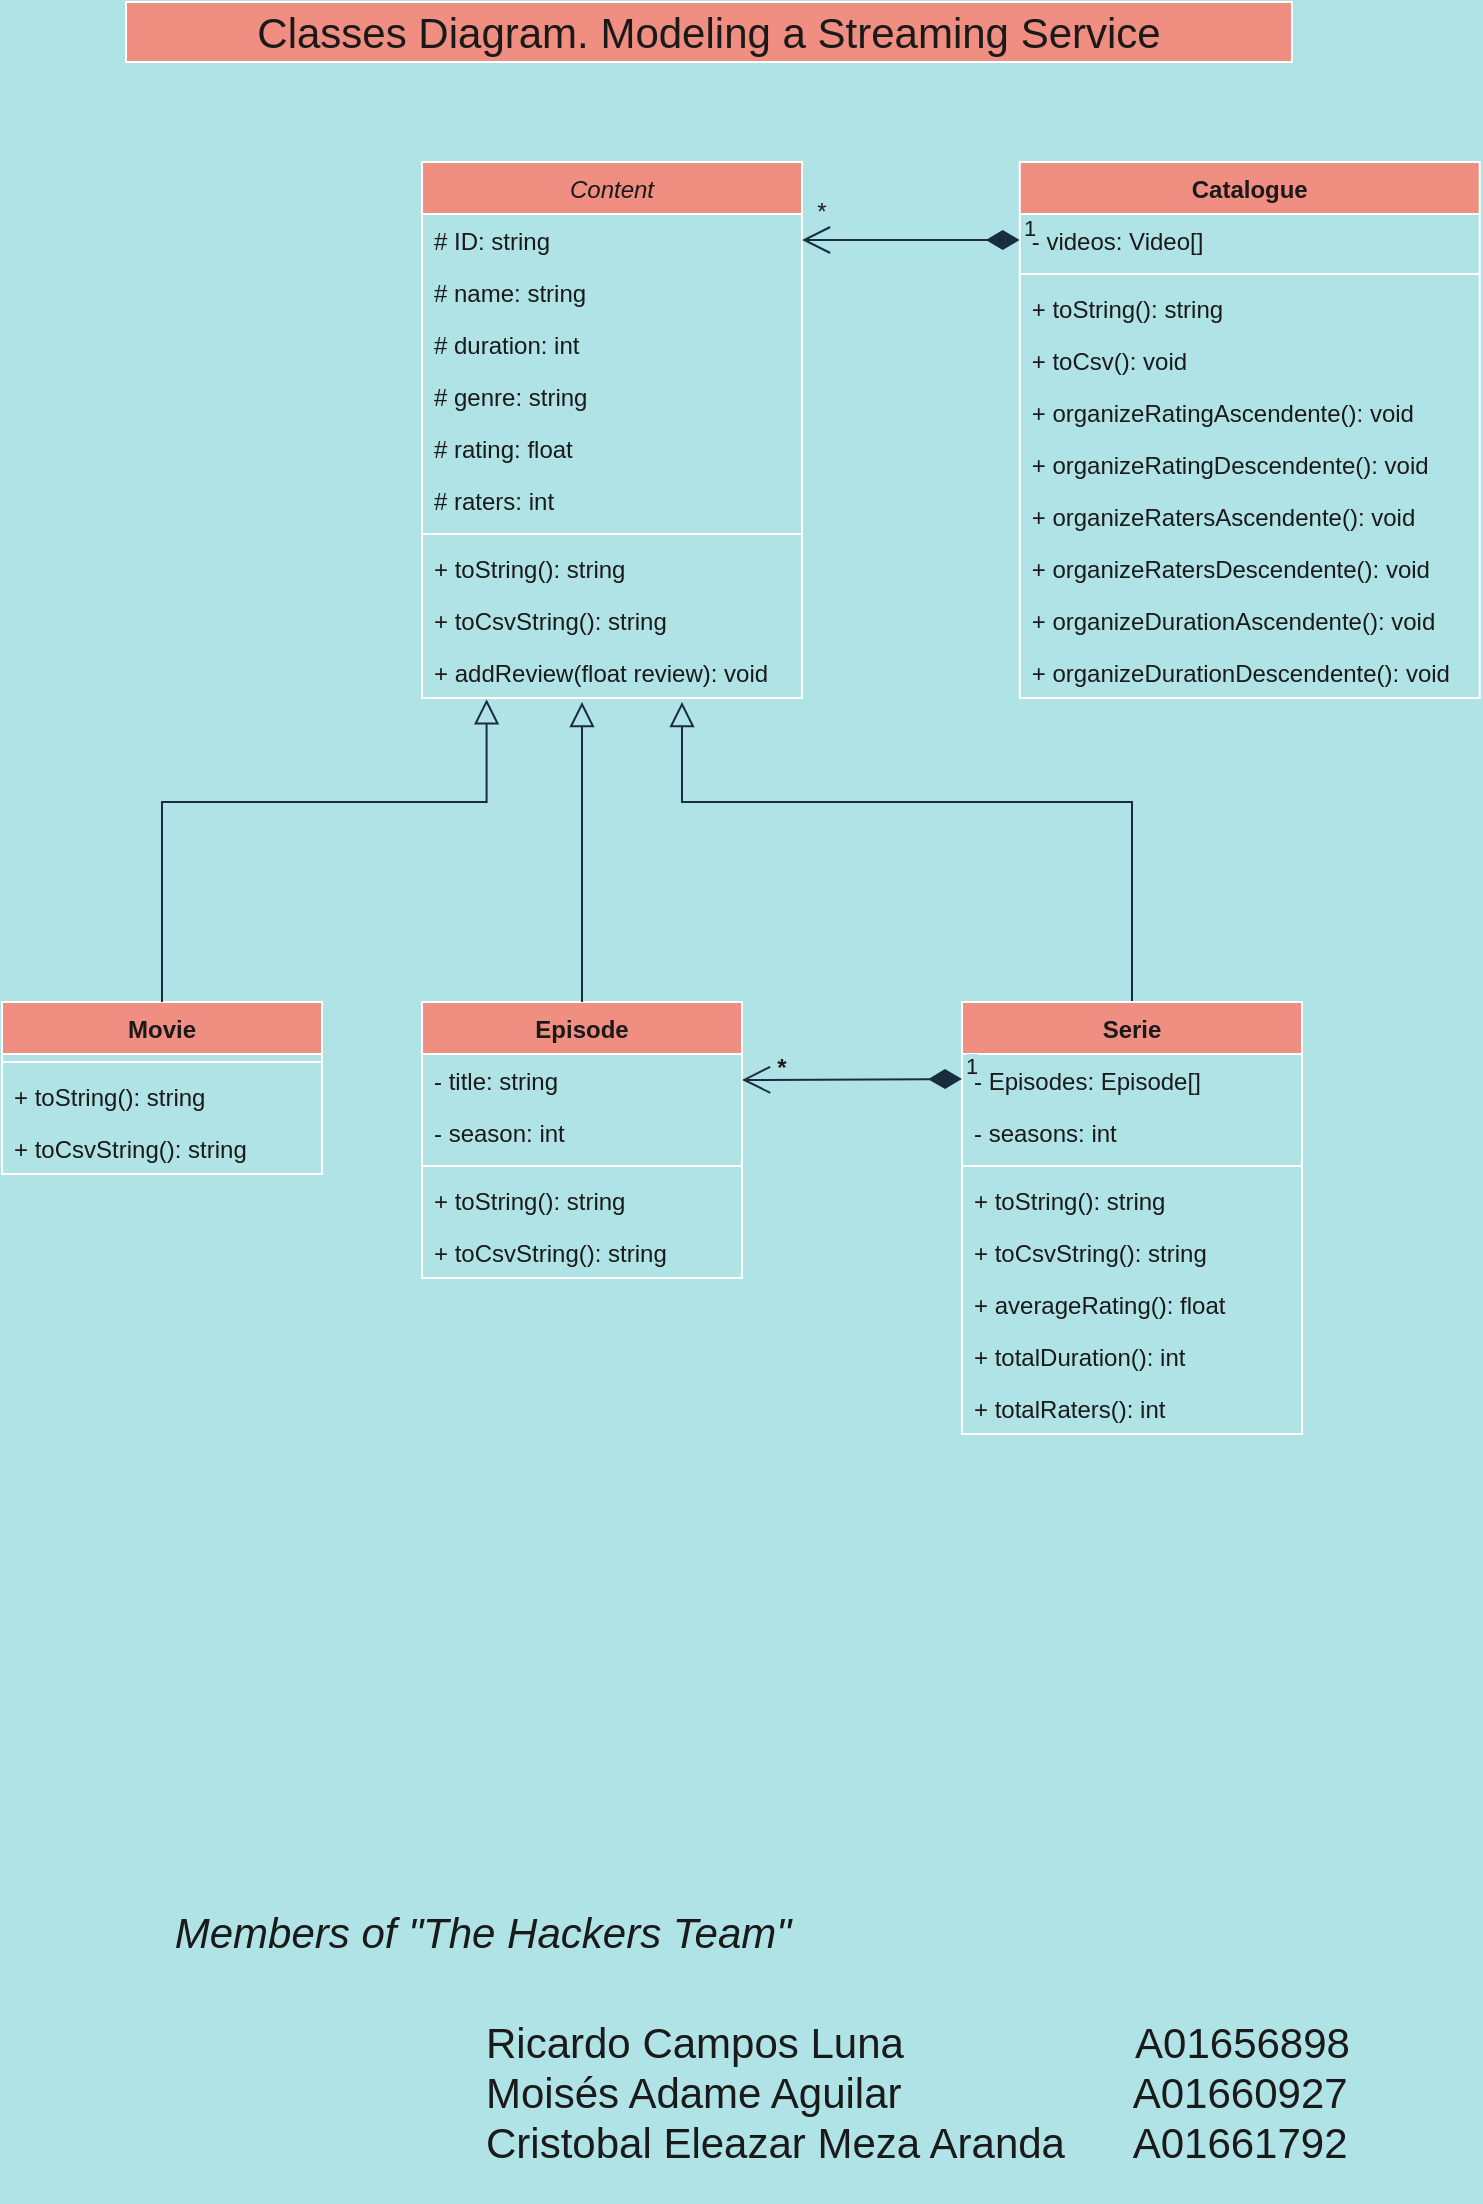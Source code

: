 <mxfile version="20.0.1" type="github">
  <diagram id="C5RBs43oDa-KdzZeNtuy" name="Page-1">
    <mxGraphModel dx="1113" dy="749" grid="1" gridSize="10" guides="1" tooltips="1" connect="1" arrows="1" fold="1" page="1" pageScale="1" pageWidth="827" pageHeight="1169" background="#B0E3E6" math="0" shadow="0">
      <root>
        <mxCell id="WIyWlLk6GJQsqaUBKTNV-0" />
        <mxCell id="WIyWlLk6GJQsqaUBKTNV-1" parent="WIyWlLk6GJQsqaUBKTNV-0" />
        <mxCell id="zkfFHV4jXpPFQw0GAbJ--0" value="Content" style="swimlane;fontStyle=2;align=center;verticalAlign=top;childLayout=stackLayout;horizontal=1;startSize=26;horizontalStack=0;resizeParent=1;resizeLast=0;collapsible=1;marginBottom=0;rounded=0;shadow=0;strokeWidth=1;fillColor=#F08E81;strokeColor=#FFFFFF;fontColor=#1A1A1A;" parent="WIyWlLk6GJQsqaUBKTNV-1" vertex="1">
          <mxGeometry x="270" y="120" width="190" height="268" as="geometry">
            <mxRectangle x="230" y="140" width="160" height="26" as="alternateBounds" />
          </mxGeometry>
        </mxCell>
        <mxCell id="zkfFHV4jXpPFQw0GAbJ--1" value="# ID: string" style="text;align=left;verticalAlign=top;spacingLeft=4;spacingRight=4;overflow=hidden;rotatable=0;points=[[0,0.5],[1,0.5]];portConstraint=eastwest;fontColor=#1A1A1A;" parent="zkfFHV4jXpPFQw0GAbJ--0" vertex="1">
          <mxGeometry y="26" width="190" height="26" as="geometry" />
        </mxCell>
        <mxCell id="zkfFHV4jXpPFQw0GAbJ--2" value="# name: string" style="text;align=left;verticalAlign=top;spacingLeft=4;spacingRight=4;overflow=hidden;rotatable=0;points=[[0,0.5],[1,0.5]];portConstraint=eastwest;rounded=0;shadow=0;html=0;fontColor=#1A1A1A;" parent="zkfFHV4jXpPFQw0GAbJ--0" vertex="1">
          <mxGeometry y="52" width="190" height="26" as="geometry" />
        </mxCell>
        <mxCell id="zkfFHV4jXpPFQw0GAbJ--3" value="# duration: int" style="text;align=left;verticalAlign=top;spacingLeft=4;spacingRight=4;overflow=hidden;rotatable=0;points=[[0,0.5],[1,0.5]];portConstraint=eastwest;rounded=0;shadow=0;html=0;fontColor=#1A1A1A;" parent="zkfFHV4jXpPFQw0GAbJ--0" vertex="1">
          <mxGeometry y="78" width="190" height="26" as="geometry" />
        </mxCell>
        <mxCell id="AMaUi16fmhMt9reRbqXN-0" value="# genre: string" style="text;align=left;verticalAlign=top;spacingLeft=4;spacingRight=4;overflow=hidden;rotatable=0;points=[[0,0.5],[1,0.5]];portConstraint=eastwest;rounded=0;shadow=0;html=0;fontColor=#1A1A1A;" parent="zkfFHV4jXpPFQw0GAbJ--0" vertex="1">
          <mxGeometry y="104" width="190" height="26" as="geometry" />
        </mxCell>
        <mxCell id="AMaUi16fmhMt9reRbqXN-1" value="# rating: float" style="text;align=left;verticalAlign=top;spacingLeft=4;spacingRight=4;overflow=hidden;rotatable=0;points=[[0,0.5],[1,0.5]];portConstraint=eastwest;fontColor=#1A1A1A;" parent="zkfFHV4jXpPFQw0GAbJ--0" vertex="1">
          <mxGeometry y="130" width="190" height="26" as="geometry" />
        </mxCell>
        <mxCell id="BC7kbI5_zOE68ADHCNBL-0" value="# raters: int" style="text;align=left;verticalAlign=top;spacingLeft=4;spacingRight=4;overflow=hidden;rotatable=0;points=[[0,0.5],[1,0.5]];portConstraint=eastwest;fontColor=#1A1A1A;" parent="zkfFHV4jXpPFQw0GAbJ--0" vertex="1">
          <mxGeometry y="156" width="190" height="26" as="geometry" />
        </mxCell>
        <mxCell id="zkfFHV4jXpPFQw0GAbJ--4" value="" style="line;html=1;strokeWidth=1;align=left;verticalAlign=middle;spacingTop=-1;spacingLeft=3;spacingRight=3;rotatable=0;labelPosition=right;points=[];portConstraint=eastwest;labelBackgroundColor=#B0E3E6;fillColor=#F08E81;strokeColor=#FFFFFF;fontColor=#1A1A1A;" parent="zkfFHV4jXpPFQw0GAbJ--0" vertex="1">
          <mxGeometry y="182" width="190" height="8" as="geometry" />
        </mxCell>
        <mxCell id="zkfFHV4jXpPFQw0GAbJ--5" value="+ toString(): string" style="text;align=left;verticalAlign=top;spacingLeft=4;spacingRight=4;overflow=hidden;rotatable=0;points=[[0,0.5],[1,0.5]];portConstraint=eastwest;fontColor=#1A1A1A;" parent="zkfFHV4jXpPFQw0GAbJ--0" vertex="1">
          <mxGeometry y="190" width="190" height="26" as="geometry" />
        </mxCell>
        <mxCell id="Mh1Fta0PjNpnfT2ugtoa-0" value="+ toCsvString(): string" style="text;align=left;verticalAlign=top;spacingLeft=4;spacingRight=4;overflow=hidden;rotatable=0;points=[[0,0.5],[1,0.5]];portConstraint=eastwest;fontColor=#1A1A1A;" parent="zkfFHV4jXpPFQw0GAbJ--0" vertex="1">
          <mxGeometry y="216" width="190" height="26" as="geometry" />
        </mxCell>
        <mxCell id="Mh1Fta0PjNpnfT2ugtoa-5" value="+ addReview(float review): void" style="text;align=left;verticalAlign=top;spacingLeft=4;spacingRight=4;overflow=hidden;rotatable=0;points=[[0,0.5],[1,0.5]];portConstraint=eastwest;fontColor=#1A1A1A;" parent="zkfFHV4jXpPFQw0GAbJ--0" vertex="1">
          <mxGeometry y="242" width="190" height="26" as="geometry" />
        </mxCell>
        <mxCell id="zkfFHV4jXpPFQw0GAbJ--6" value="Movie" style="swimlane;fontStyle=1;align=center;verticalAlign=top;childLayout=stackLayout;horizontal=1;startSize=26;horizontalStack=0;resizeParent=1;resizeLast=0;collapsible=1;marginBottom=0;rounded=0;shadow=0;strokeWidth=1;fillColor=#F08E81;strokeColor=#FFFFFF;fontColor=#1A1A1A;" parent="WIyWlLk6GJQsqaUBKTNV-1" vertex="1">
          <mxGeometry x="60" y="539.99" width="160" height="86" as="geometry">
            <mxRectangle x="130" y="380" width="160" height="26" as="alternateBounds" />
          </mxGeometry>
        </mxCell>
        <mxCell id="zkfFHV4jXpPFQw0GAbJ--9" value="" style="line;html=1;strokeWidth=1;align=left;verticalAlign=middle;spacingTop=-1;spacingLeft=3;spacingRight=3;rotatable=0;labelPosition=right;points=[];portConstraint=eastwest;labelBackgroundColor=#B0E3E6;fillColor=#F08E81;strokeColor=#FFFFFF;fontColor=#1A1A1A;" parent="zkfFHV4jXpPFQw0GAbJ--6" vertex="1">
          <mxGeometry y="26" width="160" height="8" as="geometry" />
        </mxCell>
        <mxCell id="zkfFHV4jXpPFQw0GAbJ--11" value="+ toString(): string" style="text;align=left;verticalAlign=top;spacingLeft=4;spacingRight=4;overflow=hidden;rotatable=0;points=[[0,0.5],[1,0.5]];portConstraint=eastwest;fontColor=#1A1A1A;" parent="zkfFHV4jXpPFQw0GAbJ--6" vertex="1">
          <mxGeometry y="34" width="160" height="26" as="geometry" />
        </mxCell>
        <mxCell id="Mh1Fta0PjNpnfT2ugtoa-16" value="+ toCsvString(): string" style="text;align=left;verticalAlign=top;spacingLeft=4;spacingRight=4;overflow=hidden;rotatable=0;points=[[0,0.5],[1,0.5]];portConstraint=eastwest;fontColor=#1A1A1A;" parent="zkfFHV4jXpPFQw0GAbJ--6" vertex="1">
          <mxGeometry y="60" width="160" height="26" as="geometry" />
        </mxCell>
        <mxCell id="zkfFHV4jXpPFQw0GAbJ--12" value="" style="endArrow=block;endSize=10;endFill=0;shadow=0;strokeWidth=1;rounded=0;edgeStyle=elbowEdgeStyle;elbow=vertical;labelBackgroundColor=#B0E3E6;strokeColor=#182E3E;fontColor=#1A1A1A;entryX=0.17;entryY=1.025;entryDx=0;entryDy=0;entryPerimeter=0;" parent="WIyWlLk6GJQsqaUBKTNV-1" source="zkfFHV4jXpPFQw0GAbJ--6" edge="1" target="Mh1Fta0PjNpnfT2ugtoa-5">
          <mxGeometry width="160" relative="1" as="geometry">
            <mxPoint x="200" y="342.99" as="sourcePoint" />
            <mxPoint x="350" y="390" as="targetPoint" />
            <Array as="points">
              <mxPoint x="310" y="440" />
              <mxPoint x="330" y="440" />
              <mxPoint x="230" y="490" />
            </Array>
          </mxGeometry>
        </mxCell>
        <mxCell id="zkfFHV4jXpPFQw0GAbJ--13" value="Episode" style="swimlane;fontStyle=1;align=center;verticalAlign=top;childLayout=stackLayout;horizontal=1;startSize=26;horizontalStack=0;resizeParent=1;resizeLast=0;collapsible=1;marginBottom=0;rounded=0;shadow=0;strokeWidth=1;fillColor=#F08E81;strokeColor=#FFFFFF;fontColor=#1A1A1A;" parent="WIyWlLk6GJQsqaUBKTNV-1" vertex="1">
          <mxGeometry x="270" y="539.99" width="160" height="138" as="geometry">
            <mxRectangle x="340" y="380" width="170" height="26" as="alternateBounds" />
          </mxGeometry>
        </mxCell>
        <mxCell id="zkfFHV4jXpPFQw0GAbJ--14" value="- title: string" style="text;align=left;verticalAlign=top;spacingLeft=4;spacingRight=4;overflow=hidden;rotatable=0;points=[[0,0.5],[1,0.5]];portConstraint=eastwest;fontColor=#1A1A1A;" parent="zkfFHV4jXpPFQw0GAbJ--13" vertex="1">
          <mxGeometry y="26" width="160" height="26" as="geometry" />
        </mxCell>
        <mxCell id="AMaUi16fmhMt9reRbqXN-7" value="- season: int" style="text;align=left;verticalAlign=top;spacingLeft=4;spacingRight=4;overflow=hidden;rotatable=0;points=[[0,0.5],[1,0.5]];portConstraint=eastwest;fontColor=#1A1A1A;" parent="zkfFHV4jXpPFQw0GAbJ--13" vertex="1">
          <mxGeometry y="52" width="160" height="26" as="geometry" />
        </mxCell>
        <mxCell id="zkfFHV4jXpPFQw0GAbJ--15" value="" style="line;html=1;strokeWidth=1;align=left;verticalAlign=middle;spacingTop=-1;spacingLeft=3;spacingRight=3;rotatable=0;labelPosition=right;points=[];portConstraint=eastwest;labelBackgroundColor=#B0E3E6;fillColor=#F08E81;strokeColor=#FFFFFF;fontColor=#1A1A1A;" parent="zkfFHV4jXpPFQw0GAbJ--13" vertex="1">
          <mxGeometry y="78" width="160" height="8" as="geometry" />
        </mxCell>
        <mxCell id="AMaUi16fmhMt9reRbqXN-8" value="+ toString(): string" style="text;align=left;verticalAlign=top;spacingLeft=4;spacingRight=4;overflow=hidden;rotatable=0;points=[[0,0.5],[1,0.5]];portConstraint=eastwest;fontColor=#1A1A1A;" parent="zkfFHV4jXpPFQw0GAbJ--13" vertex="1">
          <mxGeometry y="86" width="160" height="26" as="geometry" />
        </mxCell>
        <mxCell id="Mh1Fta0PjNpnfT2ugtoa-15" value="+ toCsvString(): string" style="text;align=left;verticalAlign=top;spacingLeft=4;spacingRight=4;overflow=hidden;rotatable=0;points=[[0,0.5],[1,0.5]];portConstraint=eastwest;fontColor=#1A1A1A;" parent="zkfFHV4jXpPFQw0GAbJ--13" vertex="1">
          <mxGeometry y="112" width="160" height="26" as="geometry" />
        </mxCell>
        <mxCell id="zkfFHV4jXpPFQw0GAbJ--16" value="" style="endArrow=block;endSize=10;endFill=0;shadow=0;strokeWidth=1;rounded=0;edgeStyle=elbowEdgeStyle;elbow=vertical;labelBackgroundColor=#B0E3E6;strokeColor=#182E3E;fontColor=#1A1A1A;" parent="WIyWlLk6GJQsqaUBKTNV-1" source="zkfFHV4jXpPFQw0GAbJ--13" edge="1">
          <mxGeometry width="160" relative="1" as="geometry">
            <mxPoint x="210" y="512.99" as="sourcePoint" />
            <mxPoint x="350" y="390" as="targetPoint" />
          </mxGeometry>
        </mxCell>
        <mxCell id="AMaUi16fmhMt9reRbqXN-2" value="&lt;font style=&quot;font-size: 21px;&quot;&gt;Classes Diagram. Modeling a Streaming Service&lt;/font&gt;" style="text;html=1;strokeColor=#FFFFFF;fillColor=#F08E81;align=center;verticalAlign=middle;whiteSpace=wrap;rounded=0;fontColor=#1A1A1A;" parent="WIyWlLk6GJQsqaUBKTNV-1" vertex="1">
          <mxGeometry x="122" y="40" width="583" height="30" as="geometry" />
        </mxCell>
        <mxCell id="Mh1Fta0PjNpnfT2ugtoa-14" style="edgeStyle=orthogonalEdgeStyle;rounded=0;orthogonalLoop=1;jettySize=auto;html=1;exitX=0.5;exitY=0;exitDx=0;exitDy=0;endArrow=block;endFill=0;endSize=10;labelBackgroundColor=#B0E3E6;strokeColor=#182E3E;fontColor=#1A1A1A;" parent="WIyWlLk6GJQsqaUBKTNV-1" source="AMaUi16fmhMt9reRbqXN-3" edge="1">
          <mxGeometry relative="1" as="geometry">
            <mxPoint x="400" y="390" as="targetPoint" />
            <Array as="points">
              <mxPoint x="625" y="440" />
              <mxPoint x="400" y="440" />
              <mxPoint x="400" y="390" />
            </Array>
          </mxGeometry>
        </mxCell>
        <mxCell id="AMaUi16fmhMt9reRbqXN-3" value="Serie" style="swimlane;fontStyle=1;align=center;verticalAlign=top;childLayout=stackLayout;horizontal=1;startSize=26;horizontalStack=0;resizeParent=1;resizeParentMax=0;resizeLast=0;collapsible=1;marginBottom=0;fillColor=#F08E81;strokeColor=#FFFFFF;fontColor=#1A1A1A;" parent="WIyWlLk6GJQsqaUBKTNV-1" vertex="1">
          <mxGeometry x="540" y="539.99" width="170" height="216" as="geometry" />
        </mxCell>
        <mxCell id="AMaUi16fmhMt9reRbqXN-9" value="1" style="endArrow=open;html=1;endSize=12;startArrow=diamondThin;startSize=14;startFill=1;edgeStyle=orthogonalEdgeStyle;align=left;verticalAlign=bottom;rounded=0;entryX=1;entryY=0.5;entryDx=0;entryDy=0;labelBackgroundColor=#B0E3E6;strokeColor=#182E3E;fontColor=#1A1A1A;" parent="AMaUi16fmhMt9reRbqXN-3" target="zkfFHV4jXpPFQw0GAbJ--14" edge="1">
          <mxGeometry x="-1" y="3" relative="1" as="geometry">
            <mxPoint y="38.5" as="sourcePoint" />
            <mxPoint x="160" y="38.5" as="targetPoint" />
          </mxGeometry>
        </mxCell>
        <mxCell id="AMaUi16fmhMt9reRbqXN-4" value="- Episodes: Episode[]" style="text;strokeColor=none;fillColor=none;align=left;verticalAlign=top;spacingLeft=4;spacingRight=4;overflow=hidden;rotatable=0;points=[[0,0.5],[1,0.5]];portConstraint=eastwest;fontColor=#1A1A1A;" parent="AMaUi16fmhMt9reRbqXN-3" vertex="1">
          <mxGeometry y="26" width="170" height="26" as="geometry" />
        </mxCell>
        <mxCell id="Mh1Fta0PjNpnfT2ugtoa-17" value="- seasons: int" style="text;strokeColor=none;fillColor=none;align=left;verticalAlign=top;spacingLeft=4;spacingRight=4;overflow=hidden;rotatable=0;points=[[0,0.5],[1,0.5]];portConstraint=eastwest;fontColor=#1A1A1A;" parent="AMaUi16fmhMt9reRbqXN-3" vertex="1">
          <mxGeometry y="52" width="170" height="26" as="geometry" />
        </mxCell>
        <mxCell id="AMaUi16fmhMt9reRbqXN-5" value="" style="line;strokeWidth=1;fillColor=none;align=left;verticalAlign=middle;spacingTop=-1;spacingLeft=3;spacingRight=3;rotatable=0;labelPosition=right;points=[];portConstraint=eastwest;labelBackgroundColor=#B0E3E6;strokeColor=#FFFFFF;fontColor=#1A1A1A;" parent="AMaUi16fmhMt9reRbqXN-3" vertex="1">
          <mxGeometry y="78" width="170" height="8" as="geometry" />
        </mxCell>
        <mxCell id="AMaUi16fmhMt9reRbqXN-11" value="+ toString(): string" style="text;strokeColor=none;fillColor=none;align=left;verticalAlign=top;spacingLeft=4;spacingRight=4;overflow=hidden;rotatable=0;points=[[0,0.5],[1,0.5]];portConstraint=eastwest;fontColor=#1A1A1A;" parent="AMaUi16fmhMt9reRbqXN-3" vertex="1">
          <mxGeometry y="86" width="170" height="26" as="geometry" />
        </mxCell>
        <mxCell id="lrP6p33cYNEYG_ZWsGYt-0" value="+ toCsvString(): string" style="text;strokeColor=none;fillColor=none;align=left;verticalAlign=top;spacingLeft=4;spacingRight=4;overflow=hidden;rotatable=0;points=[[0,0.5],[1,0.5]];portConstraint=eastwest;fontColor=#1A1A1A;" parent="AMaUi16fmhMt9reRbqXN-3" vertex="1">
          <mxGeometry y="112" width="170" height="26" as="geometry" />
        </mxCell>
        <mxCell id="AMaUi16fmhMt9reRbqXN-6" value="+ averageRating(): float" style="text;strokeColor=none;fillColor=none;align=left;verticalAlign=top;spacingLeft=4;spacingRight=4;overflow=hidden;rotatable=0;points=[[0,0.5],[1,0.5]];portConstraint=eastwest;fontColor=#1A1A1A;" parent="AMaUi16fmhMt9reRbqXN-3" vertex="1">
          <mxGeometry y="138" width="170" height="26" as="geometry" />
        </mxCell>
        <mxCell id="lrP6p33cYNEYG_ZWsGYt-1" value="+ totalDuration(): int" style="text;strokeColor=none;fillColor=none;align=left;verticalAlign=top;spacingLeft=4;spacingRight=4;overflow=hidden;rotatable=0;points=[[0,0.5],[1,0.5]];portConstraint=eastwest;fontColor=#1A1A1A;" parent="AMaUi16fmhMt9reRbqXN-3" vertex="1">
          <mxGeometry y="164" width="170" height="26" as="geometry" />
        </mxCell>
        <mxCell id="lrP6p33cYNEYG_ZWsGYt-2" value="+ totalRaters(): int" style="text;strokeColor=none;fillColor=none;align=left;verticalAlign=top;spacingLeft=4;spacingRight=4;overflow=hidden;rotatable=0;points=[[0,0.5],[1,0.5]];portConstraint=eastwest;fontColor=#1A1A1A;" parent="AMaUi16fmhMt9reRbqXN-3" vertex="1">
          <mxGeometry y="190" width="170" height="26" as="geometry" />
        </mxCell>
        <mxCell id="AMaUi16fmhMt9reRbqXN-10" value="*" style="text;align=center;fontStyle=1;verticalAlign=middle;spacingLeft=3;spacingRight=3;strokeColor=none;rotatable=0;points=[[0,0.5],[1,0.5]];portConstraint=eastwest;fontColor=#1A1A1A;" parent="WIyWlLk6GJQsqaUBKTNV-1" vertex="1">
          <mxGeometry x="410" y="559" width="80" height="26" as="geometry" />
        </mxCell>
        <mxCell id="BC7kbI5_zOE68ADHCNBL-5" value="Catalogue" style="swimlane;fontStyle=1;align=center;verticalAlign=top;childLayout=stackLayout;horizontal=1;startSize=26;horizontalStack=0;resizeParent=1;resizeParentMax=0;resizeLast=0;collapsible=1;marginBottom=0;fillColor=#F08E81;strokeColor=#FFFFFF;fontColor=#1A1A1A;" parent="WIyWlLk6GJQsqaUBKTNV-1" vertex="1">
          <mxGeometry x="568.86" y="120" width="230" height="268" as="geometry" />
        </mxCell>
        <mxCell id="BC7kbI5_zOE68ADHCNBL-6" value="- videos: Video[]" style="text;strokeColor=none;fillColor=none;align=left;verticalAlign=top;spacingLeft=4;spacingRight=4;overflow=hidden;rotatable=0;points=[[0,0.5],[1,0.5]];portConstraint=eastwest;fontColor=#1A1A1A;" parent="BC7kbI5_zOE68ADHCNBL-5" vertex="1">
          <mxGeometry y="26" width="230" height="26" as="geometry" />
        </mxCell>
        <mxCell id="BC7kbI5_zOE68ADHCNBL-7" value="" style="line;strokeWidth=1;fillColor=none;align=left;verticalAlign=middle;spacingTop=-1;spacingLeft=3;spacingRight=3;rotatable=0;labelPosition=right;points=[];portConstraint=eastwest;labelBackgroundColor=#B0E3E6;strokeColor=#FFFFFF;fontColor=#1A1A1A;" parent="BC7kbI5_zOE68ADHCNBL-5" vertex="1">
          <mxGeometry y="52" width="230" height="8" as="geometry" />
        </mxCell>
        <mxCell id="BC7kbI5_zOE68ADHCNBL-8" value="+ toString(): string" style="text;strokeColor=none;fillColor=none;align=left;verticalAlign=top;spacingLeft=4;spacingRight=4;overflow=hidden;rotatable=0;points=[[0,0.5],[1,0.5]];portConstraint=eastwest;fontColor=#1A1A1A;" parent="BC7kbI5_zOE68ADHCNBL-5" vertex="1">
          <mxGeometry y="60" width="230" height="26" as="geometry" />
        </mxCell>
        <mxCell id="Mh1Fta0PjNpnfT2ugtoa-6" value="+ toCsv(): void" style="text;strokeColor=none;fillColor=none;align=left;verticalAlign=top;spacingLeft=4;spacingRight=4;overflow=hidden;rotatable=0;points=[[0,0.5],[1,0.5]];portConstraint=eastwest;fontColor=#1A1A1A;" parent="BC7kbI5_zOE68ADHCNBL-5" vertex="1">
          <mxGeometry y="86" width="230" height="26" as="geometry" />
        </mxCell>
        <mxCell id="Mh1Fta0PjNpnfT2ugtoa-7" value="+ organizeRatingAscendente(): void" style="text;strokeColor=none;fillColor=none;align=left;verticalAlign=top;spacingLeft=4;spacingRight=4;overflow=hidden;rotatable=0;points=[[0,0.5],[1,0.5]];portConstraint=eastwest;fontColor=#1A1A1A;" parent="BC7kbI5_zOE68ADHCNBL-5" vertex="1">
          <mxGeometry y="112" width="230" height="26" as="geometry" />
        </mxCell>
        <mxCell id="Mh1Fta0PjNpnfT2ugtoa-8" value="+ organizeRatingDescendente(): void" style="text;strokeColor=none;fillColor=none;align=left;verticalAlign=top;spacingLeft=4;spacingRight=4;overflow=hidden;rotatable=0;points=[[0,0.5],[1,0.5]];portConstraint=eastwest;fontColor=#1A1A1A;" parent="BC7kbI5_zOE68ADHCNBL-5" vertex="1">
          <mxGeometry y="138" width="230" height="26" as="geometry" />
        </mxCell>
        <mxCell id="Mh1Fta0PjNpnfT2ugtoa-9" value="+ organizeRatersAscendente(): void" style="text;strokeColor=none;fillColor=none;align=left;verticalAlign=top;spacingLeft=4;spacingRight=4;overflow=hidden;rotatable=0;points=[[0,0.5],[1,0.5]];portConstraint=eastwest;fontColor=#1A1A1A;" parent="BC7kbI5_zOE68ADHCNBL-5" vertex="1">
          <mxGeometry y="164" width="230" height="26" as="geometry" />
        </mxCell>
        <mxCell id="Mh1Fta0PjNpnfT2ugtoa-10" value="+ organizeRatersDescendente(): void" style="text;strokeColor=none;fillColor=none;align=left;verticalAlign=top;spacingLeft=4;spacingRight=4;overflow=hidden;rotatable=0;points=[[0,0.5],[1,0.5]];portConstraint=eastwest;fontColor=#1A1A1A;" parent="BC7kbI5_zOE68ADHCNBL-5" vertex="1">
          <mxGeometry y="190" width="230" height="26" as="geometry" />
        </mxCell>
        <mxCell id="Mh1Fta0PjNpnfT2ugtoa-11" value="+ organizeDurationAscendente(): void" style="text;strokeColor=none;fillColor=none;align=left;verticalAlign=top;spacingLeft=4;spacingRight=4;overflow=hidden;rotatable=0;points=[[0,0.5],[1,0.5]];portConstraint=eastwest;fontColor=#1A1A1A;" parent="BC7kbI5_zOE68ADHCNBL-5" vertex="1">
          <mxGeometry y="216" width="230" height="26" as="geometry" />
        </mxCell>
        <mxCell id="Mh1Fta0PjNpnfT2ugtoa-12" value="+ organizeDurationDescendente(): void" style="text;strokeColor=none;fillColor=none;align=left;verticalAlign=top;spacingLeft=4;spacingRight=4;overflow=hidden;rotatable=0;points=[[0,0.5],[1,0.5]];portConstraint=eastwest;fontColor=#1A1A1A;" parent="BC7kbI5_zOE68ADHCNBL-5" vertex="1">
          <mxGeometry y="242" width="230" height="26" as="geometry" />
        </mxCell>
        <mxCell id="BC7kbI5_zOE68ADHCNBL-12" value="1" style="endArrow=open;html=1;endSize=12;startArrow=diamondThin;startSize=14;startFill=1;edgeStyle=orthogonalEdgeStyle;align=left;verticalAlign=bottom;rounded=0;entryX=1;entryY=0.5;entryDx=0;entryDy=0;exitX=0;exitY=0.5;exitDx=0;exitDy=0;labelBackgroundColor=#B0E3E6;strokeColor=#182E3E;fontColor=#1A1A1A;" parent="WIyWlLk6GJQsqaUBKTNV-1" source="BC7kbI5_zOE68ADHCNBL-6" target="zkfFHV4jXpPFQw0GAbJ--1" edge="1">
          <mxGeometry x="-1" y="3" relative="1" as="geometry">
            <mxPoint x="532.86" y="159.5" as="sourcePoint" />
            <mxPoint x="380.0" y="159.996" as="targetPoint" />
            <Array as="points" />
          </mxGeometry>
        </mxCell>
        <mxCell id="Mh1Fta0PjNpnfT2ugtoa-13" value="*" style="text;html=1;strokeColor=none;fillColor=none;align=center;verticalAlign=middle;whiteSpace=wrap;rounded=0;fontColor=#1A1A1A;" parent="WIyWlLk6GJQsqaUBKTNV-1" vertex="1">
          <mxGeometry x="440" y="130" width="60" height="30" as="geometry" />
        </mxCell>
        <mxCell id="lrP6p33cYNEYG_ZWsGYt-3" value="&lt;i&gt;Members of &quot;The Hackers Team&quot;&lt;/i&gt;" style="text;html=1;strokeColor=none;fillColor=none;align=center;verticalAlign=middle;whiteSpace=wrap;rounded=0;fontSize=21;fontColor=#1A1A1A;" parent="WIyWlLk6GJQsqaUBKTNV-1" vertex="1">
          <mxGeometry x="80" y="990" width="441.14" height="30" as="geometry" />
        </mxCell>
        <mxCell id="lrP6p33cYNEYG_ZWsGYt-4" value="Ricardo Campos Luna &amp;nbsp;&amp;nbsp;&lt;span style=&quot;white-space: pre;&quot;&gt; &lt;span style=&quot;white-space: pre;&quot;&gt; &lt;span style=&quot;white-space: pre;&quot;&gt;  &lt;/span&gt;&lt;span style=&quot;white-space: pre;&quot;&gt; &lt;/span&gt;&lt;/span&gt;&lt;/span&gt;&amp;nbsp; &amp;nbsp; &amp;nbsp; &amp;nbsp; &amp;nbsp; &amp;nbsp;&lt;span style=&quot;white-space: pre;&quot;&gt; &lt;/span&gt;A01656898&lt;br&gt;Moisés Adame Aguilar&lt;span style=&quot;white-space: pre;&quot;&gt; &lt;span style=&quot;white-space: pre;&quot;&gt; &lt;span style=&quot;white-space: pre;&quot;&gt; &lt;/span&gt;&lt;/span&gt;&lt;/span&gt; &lt;span style=&quot;white-space: pre;&quot;&gt; &lt;span style=&quot;white-space: pre;&quot;&gt;               &lt;/span&gt;&lt;/span&gt;A01660927&lt;br&gt;Cristobal Eleazar Meza Aranda &lt;span style=&quot;white-space: pre;&quot;&gt;     &lt;/span&gt;A01661792&amp;nbsp;" style="text;html=1;strokeColor=none;fillColor=none;align=left;verticalAlign=middle;whiteSpace=wrap;rounded=0;fontSize=21;fontColor=#1A1A1A;" parent="WIyWlLk6GJQsqaUBKTNV-1" vertex="1">
          <mxGeometry x="300" y="1030" width="460" height="110" as="geometry" />
        </mxCell>
      </root>
    </mxGraphModel>
  </diagram>
</mxfile>
